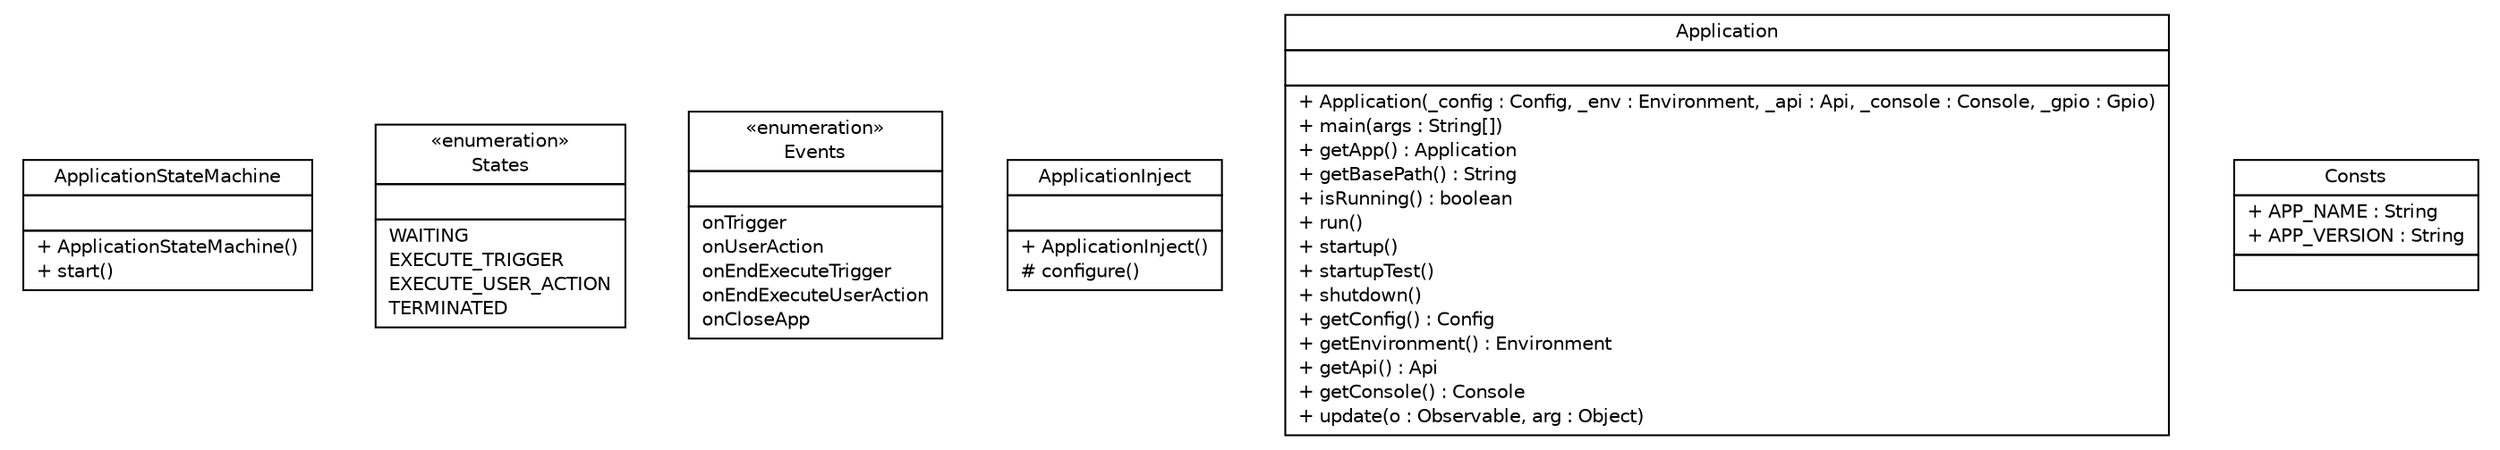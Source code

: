 #!/usr/local/bin/dot
#
# Class diagram 
# Generated by UMLGraph version 5.1 (http://www.umlgraph.org/)
#

digraph G {
	edge [fontname="Helvetica",fontsize=10,labelfontname="Helvetica",labelfontsize=10];
	node [fontname="Helvetica",fontsize=10,shape=plaintext];
	nodesep=0.25;
	ranksep=0.5;
	// com.connectlife.coreserver.ApplicationStateMachine
	c175 [label=<<table title="com.connectlife.coreserver.ApplicationStateMachine" border="0" cellborder="1" cellspacing="0" cellpadding="2" port="p" href="./ApplicationStateMachine.html">
		<tr><td><table border="0" cellspacing="0" cellpadding="1">
<tr><td align="center" balign="center"> ApplicationStateMachine </td></tr>
		</table></td></tr>
		<tr><td><table border="0" cellspacing="0" cellpadding="1">
<tr><td align="left" balign="left">  </td></tr>
		</table></td></tr>
		<tr><td><table border="0" cellspacing="0" cellpadding="1">
<tr><td align="left" balign="left"> + ApplicationStateMachine() </td></tr>
<tr><td align="left" balign="left"> + start() </td></tr>
		</table></td></tr>
		</table>>, fontname="Helvetica", fontcolor="black", fontsize=10.0];
	// com.connectlife.coreserver.ApplicationStateMachine.States
	c176 [label=<<table title="com.connectlife.coreserver.ApplicationStateMachine.States" border="0" cellborder="1" cellspacing="0" cellpadding="2" port="p" href="./ApplicationStateMachine.States.html">
		<tr><td><table border="0" cellspacing="0" cellpadding="1">
<tr><td align="center" balign="center"> &#171;enumeration&#187; </td></tr>
<tr><td align="center" balign="center"> States </td></tr>
		</table></td></tr>
		<tr><td><table border="0" cellspacing="0" cellpadding="1">
<tr><td align="left" balign="left">  </td></tr>
		</table></td></tr>
		<tr><td><table border="0" cellspacing="0" cellpadding="1">
<tr><td align="left" balign="left"> WAITING </td></tr>
<tr><td align="left" balign="left"> EXECUTE_TRIGGER </td></tr>
<tr><td align="left" balign="left"> EXECUTE_USER_ACTION </td></tr>
<tr><td align="left" balign="left"> TERMINATED </td></tr>
		</table></td></tr>
		</table>>, fontname="Helvetica", fontcolor="black", fontsize=10.0];
	// com.connectlife.coreserver.ApplicationStateMachine.Events
	c177 [label=<<table title="com.connectlife.coreserver.ApplicationStateMachine.Events" border="0" cellborder="1" cellspacing="0" cellpadding="2" port="p" href="./ApplicationStateMachine.Events.html">
		<tr><td><table border="0" cellspacing="0" cellpadding="1">
<tr><td align="center" balign="center"> &#171;enumeration&#187; </td></tr>
<tr><td align="center" balign="center"> Events </td></tr>
		</table></td></tr>
		<tr><td><table border="0" cellspacing="0" cellpadding="1">
<tr><td align="left" balign="left">  </td></tr>
		</table></td></tr>
		<tr><td><table border="0" cellspacing="0" cellpadding="1">
<tr><td align="left" balign="left"> onTrigger </td></tr>
<tr><td align="left" balign="left"> onUserAction </td></tr>
<tr><td align="left" balign="left"> onEndExecuteTrigger </td></tr>
<tr><td align="left" balign="left"> onEndExecuteUserAction </td></tr>
<tr><td align="left" balign="left"> onCloseApp </td></tr>
		</table></td></tr>
		</table>>, fontname="Helvetica", fontcolor="black", fontsize=10.0];
	// com.connectlife.coreserver.ApplicationInject
	c178 [label=<<table title="com.connectlife.coreserver.ApplicationInject" border="0" cellborder="1" cellspacing="0" cellpadding="2" port="p" href="./ApplicationInject.html">
		<tr><td><table border="0" cellspacing="0" cellpadding="1">
<tr><td align="center" balign="center"> ApplicationInject </td></tr>
		</table></td></tr>
		<tr><td><table border="0" cellspacing="0" cellpadding="1">
<tr><td align="left" balign="left">  </td></tr>
		</table></td></tr>
		<tr><td><table border="0" cellspacing="0" cellpadding="1">
<tr><td align="left" balign="left"> + ApplicationInject() </td></tr>
<tr><td align="left" balign="left"> # configure() </td></tr>
		</table></td></tr>
		</table>>, fontname="Helvetica", fontcolor="black", fontsize=10.0];
	// com.connectlife.coreserver.Application
	c179 [label=<<table title="com.connectlife.coreserver.Application" border="0" cellborder="1" cellspacing="0" cellpadding="2" port="p" href="./Application.html">
		<tr><td><table border="0" cellspacing="0" cellpadding="1">
<tr><td align="center" balign="center"> Application </td></tr>
		</table></td></tr>
		<tr><td><table border="0" cellspacing="0" cellpadding="1">
<tr><td align="left" balign="left">  </td></tr>
		</table></td></tr>
		<tr><td><table border="0" cellspacing="0" cellpadding="1">
<tr><td align="left" balign="left"> + Application(_config : Config, _env : Environment, _api : Api, _console : Console, _gpio : Gpio) </td></tr>
<tr><td align="left" balign="left"> + main(args : String[]) </td></tr>
<tr><td align="left" balign="left"> + getApp() : Application </td></tr>
<tr><td align="left" balign="left"> + getBasePath() : String </td></tr>
<tr><td align="left" balign="left"> + isRunning() : boolean </td></tr>
<tr><td align="left" balign="left"> + run() </td></tr>
<tr><td align="left" balign="left"> + startup() </td></tr>
<tr><td align="left" balign="left"> + startupTest() </td></tr>
<tr><td align="left" balign="left"> + shutdown() </td></tr>
<tr><td align="left" balign="left"> + getConfig() : Config </td></tr>
<tr><td align="left" balign="left"> + getEnvironment() : Environment </td></tr>
<tr><td align="left" balign="left"> + getApi() : Api </td></tr>
<tr><td align="left" balign="left"> + getConsole() : Console </td></tr>
<tr><td align="left" balign="left"> + update(o : Observable, arg : Object) </td></tr>
		</table></td></tr>
		</table>>, fontname="Helvetica", fontcolor="black", fontsize=10.0];
	// com.connectlife.coreserver.Consts
	c180 [label=<<table title="com.connectlife.coreserver.Consts" border="0" cellborder="1" cellspacing="0" cellpadding="2" port="p" href="./Consts.html">
		<tr><td><table border="0" cellspacing="0" cellpadding="1">
<tr><td align="center" balign="center"> Consts </td></tr>
		</table></td></tr>
		<tr><td><table border="0" cellspacing="0" cellpadding="1">
<tr><td align="left" balign="left"> + APP_NAME : String </td></tr>
<tr><td align="left" balign="left"> + APP_VERSION : String </td></tr>
		</table></td></tr>
		<tr><td><table border="0" cellspacing="0" cellpadding="1">
<tr><td align="left" balign="left">  </td></tr>
		</table></td></tr>
		</table>>, fontname="Helvetica", fontcolor="black", fontsize=10.0];
}

